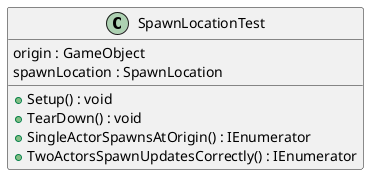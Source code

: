 @startuml
class SpawnLocationTest {
    origin : GameObject
    spawnLocation : SpawnLocation
    + Setup() : void
    + TearDown() : void
    + SingleActorSpawnsAtOrigin() : IEnumerator
    + TwoActorsSpawnUpdatesCorrectly() : IEnumerator
}
@enduml
